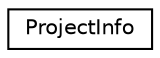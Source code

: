 digraph "Graphical Class Hierarchy"
{
 // LATEX_PDF_SIZE
  edge [fontname="Helvetica",fontsize="10",labelfontname="Helvetica",labelfontsize="10"];
  node [fontname="Helvetica",fontsize="10",shape=record];
  rankdir="LR";
  Node0 [label="ProjectInfo",height=0.2,width=0.4,color="black", fillcolor="white", style="filled",URL="$struct_project_info.html",tooltip=" "];
}
